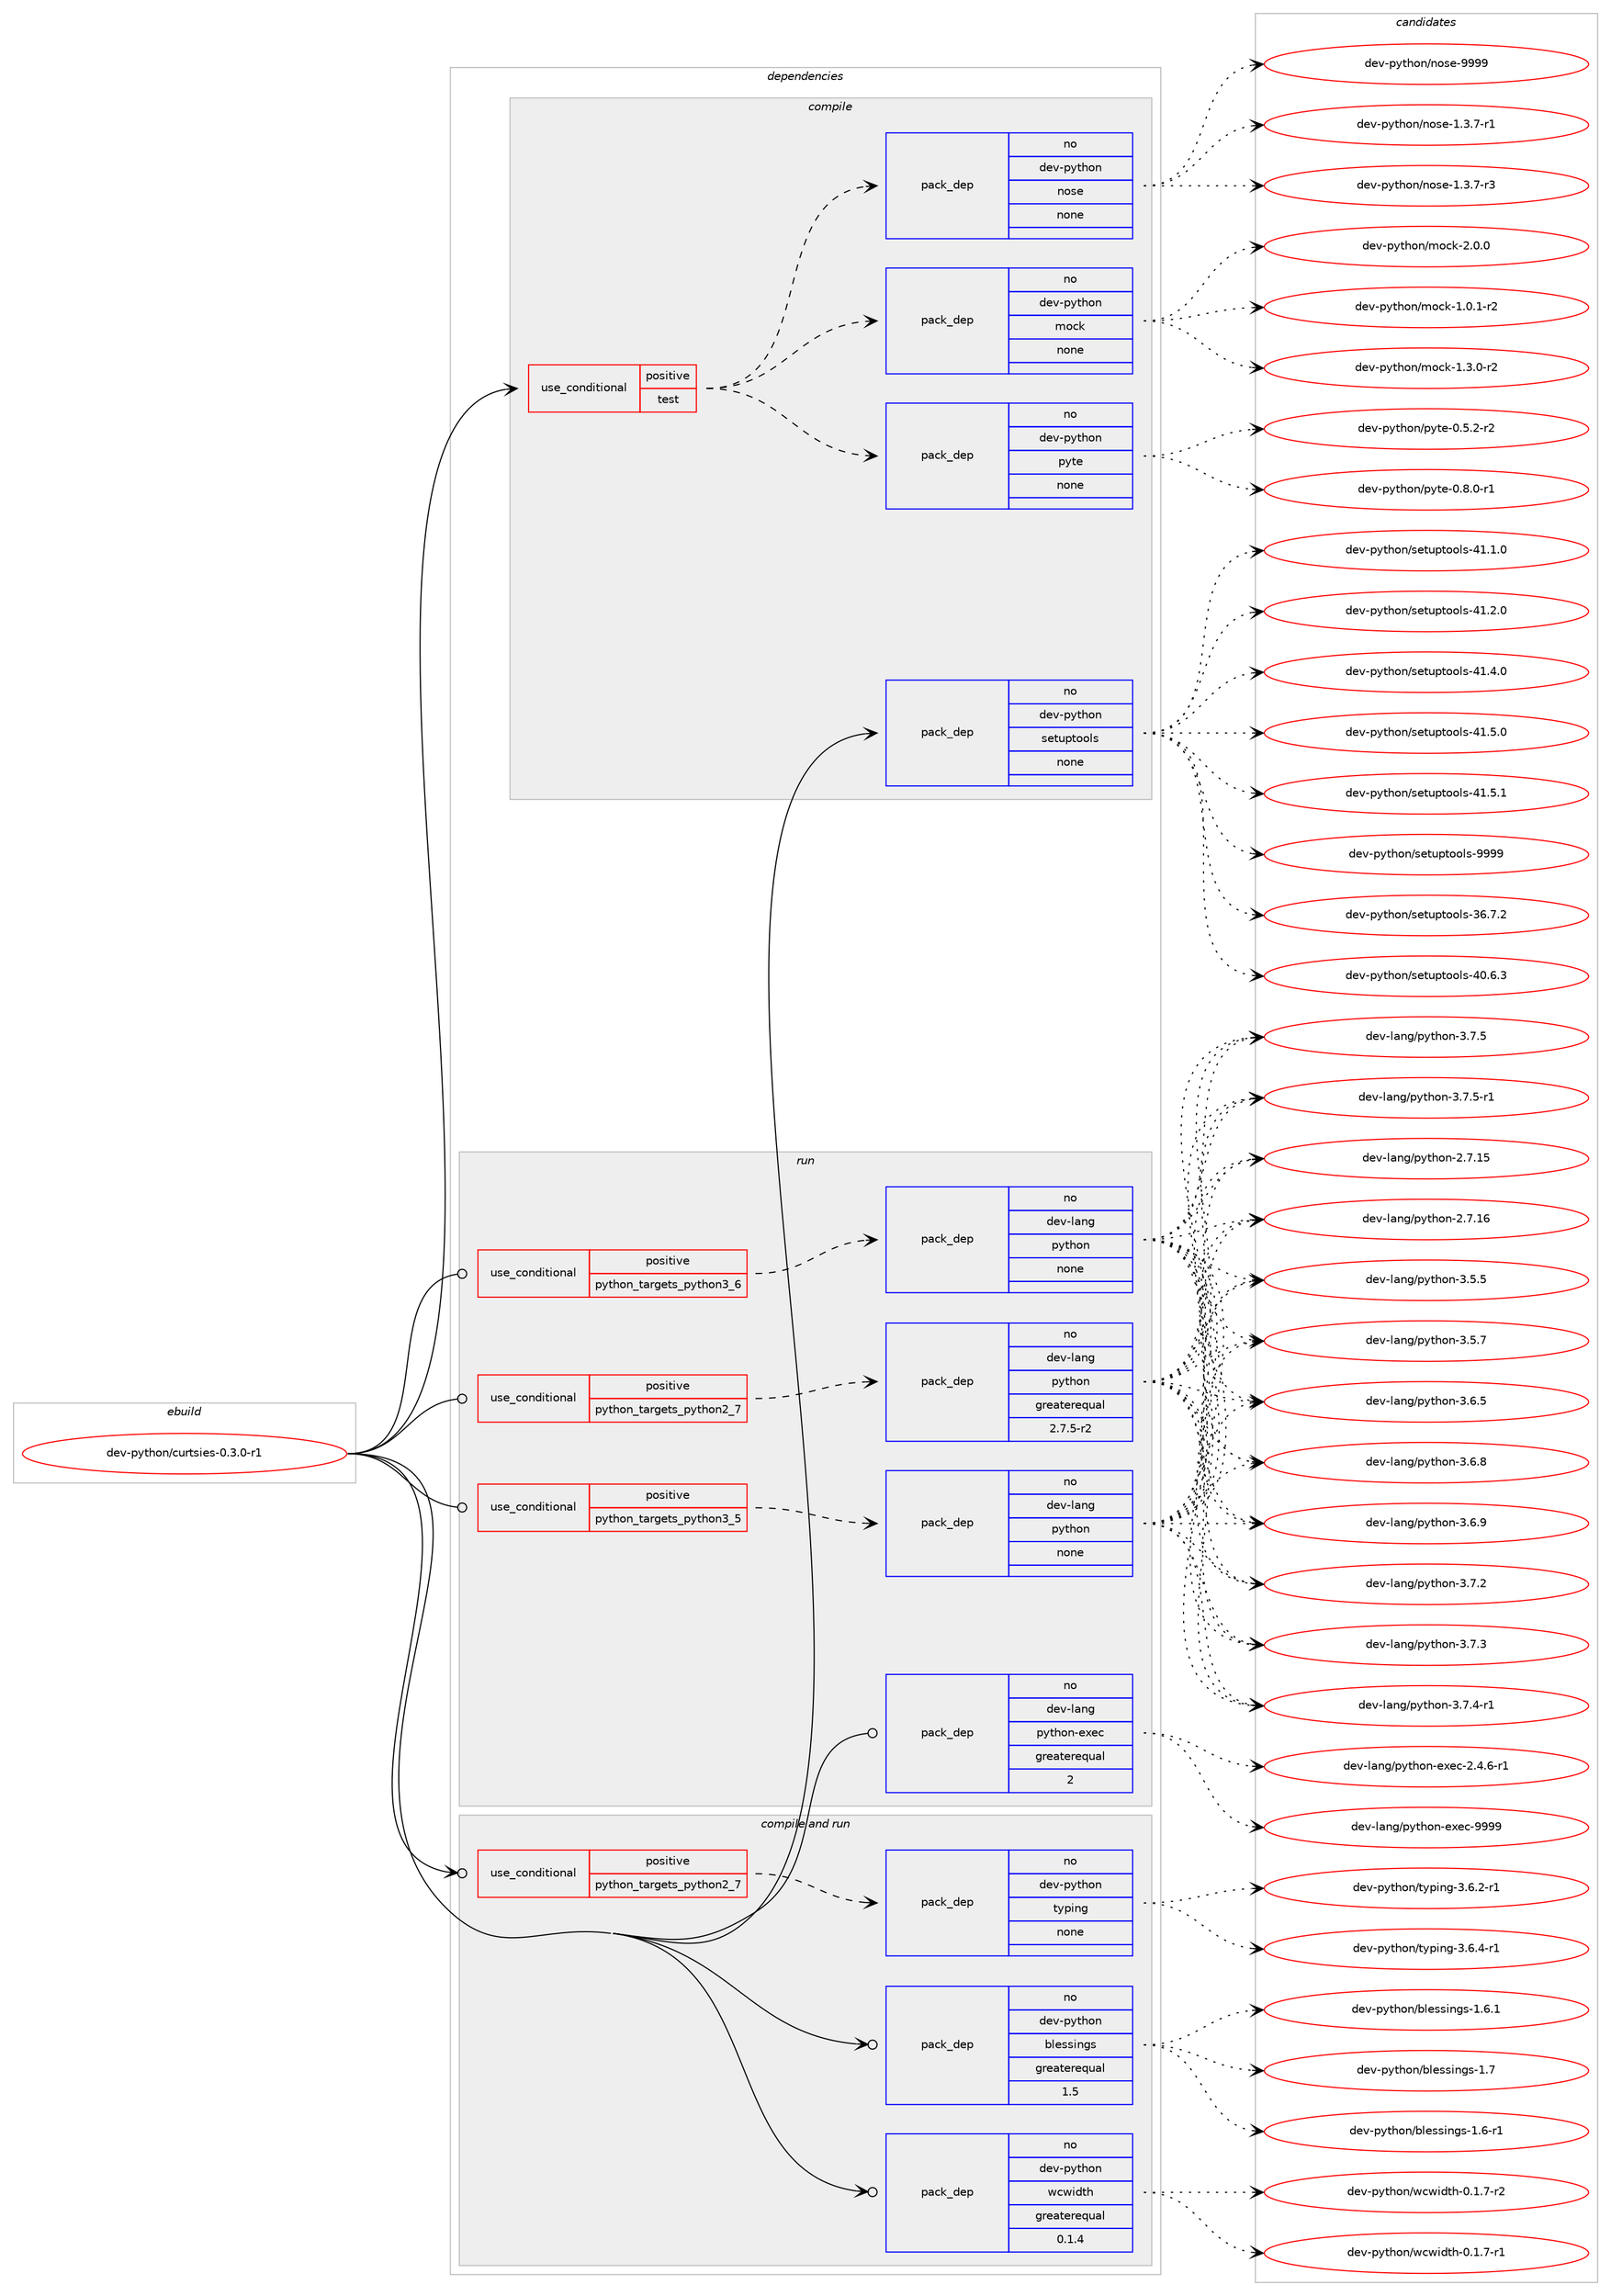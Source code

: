 digraph prolog {

# *************
# Graph options
# *************

newrank=true;
concentrate=true;
compound=true;
graph [rankdir=LR,fontname=Helvetica,fontsize=10,ranksep=1.5];#, ranksep=2.5, nodesep=0.2];
edge  [arrowhead=vee];
node  [fontname=Helvetica,fontsize=10];

# **********
# The ebuild
# **********

subgraph cluster_leftcol {
color=gray;
rank=same;
label=<<i>ebuild</i>>;
id [label="dev-python/curtsies-0.3.0-r1", color=red, width=4, href="../dev-python/curtsies-0.3.0-r1.svg"];
}

# ****************
# The dependencies
# ****************

subgraph cluster_midcol {
color=gray;
label=<<i>dependencies</i>>;
subgraph cluster_compile {
fillcolor="#eeeeee";
style=filled;
label=<<i>compile</i>>;
subgraph cond138161 {
dependency600752 [label=<<TABLE BORDER="0" CELLBORDER="1" CELLSPACING="0" CELLPADDING="4"><TR><TD ROWSPAN="3" CELLPADDING="10">use_conditional</TD></TR><TR><TD>positive</TD></TR><TR><TD>test</TD></TR></TABLE>>, shape=none, color=red];
subgraph pack450798 {
dependency600753 [label=<<TABLE BORDER="0" CELLBORDER="1" CELLSPACING="0" CELLPADDING="4" WIDTH="220"><TR><TD ROWSPAN="6" CELLPADDING="30">pack_dep</TD></TR><TR><TD WIDTH="110">no</TD></TR><TR><TD>dev-python</TD></TR><TR><TD>mock</TD></TR><TR><TD>none</TD></TR><TR><TD></TD></TR></TABLE>>, shape=none, color=blue];
}
dependency600752:e -> dependency600753:w [weight=20,style="dashed",arrowhead="vee"];
subgraph pack450799 {
dependency600754 [label=<<TABLE BORDER="0" CELLBORDER="1" CELLSPACING="0" CELLPADDING="4" WIDTH="220"><TR><TD ROWSPAN="6" CELLPADDING="30">pack_dep</TD></TR><TR><TD WIDTH="110">no</TD></TR><TR><TD>dev-python</TD></TR><TR><TD>nose</TD></TR><TR><TD>none</TD></TR><TR><TD></TD></TR></TABLE>>, shape=none, color=blue];
}
dependency600752:e -> dependency600754:w [weight=20,style="dashed",arrowhead="vee"];
subgraph pack450800 {
dependency600755 [label=<<TABLE BORDER="0" CELLBORDER="1" CELLSPACING="0" CELLPADDING="4" WIDTH="220"><TR><TD ROWSPAN="6" CELLPADDING="30">pack_dep</TD></TR><TR><TD WIDTH="110">no</TD></TR><TR><TD>dev-python</TD></TR><TR><TD>pyte</TD></TR><TR><TD>none</TD></TR><TR><TD></TD></TR></TABLE>>, shape=none, color=blue];
}
dependency600752:e -> dependency600755:w [weight=20,style="dashed",arrowhead="vee"];
}
id:e -> dependency600752:w [weight=20,style="solid",arrowhead="vee"];
subgraph pack450801 {
dependency600756 [label=<<TABLE BORDER="0" CELLBORDER="1" CELLSPACING="0" CELLPADDING="4" WIDTH="220"><TR><TD ROWSPAN="6" CELLPADDING="30">pack_dep</TD></TR><TR><TD WIDTH="110">no</TD></TR><TR><TD>dev-python</TD></TR><TR><TD>setuptools</TD></TR><TR><TD>none</TD></TR><TR><TD></TD></TR></TABLE>>, shape=none, color=blue];
}
id:e -> dependency600756:w [weight=20,style="solid",arrowhead="vee"];
}
subgraph cluster_compileandrun {
fillcolor="#eeeeee";
style=filled;
label=<<i>compile and run</i>>;
subgraph cond138162 {
dependency600757 [label=<<TABLE BORDER="0" CELLBORDER="1" CELLSPACING="0" CELLPADDING="4"><TR><TD ROWSPAN="3" CELLPADDING="10">use_conditional</TD></TR><TR><TD>positive</TD></TR><TR><TD>python_targets_python2_7</TD></TR></TABLE>>, shape=none, color=red];
subgraph pack450802 {
dependency600758 [label=<<TABLE BORDER="0" CELLBORDER="1" CELLSPACING="0" CELLPADDING="4" WIDTH="220"><TR><TD ROWSPAN="6" CELLPADDING="30">pack_dep</TD></TR><TR><TD WIDTH="110">no</TD></TR><TR><TD>dev-python</TD></TR><TR><TD>typing</TD></TR><TR><TD>none</TD></TR><TR><TD></TD></TR></TABLE>>, shape=none, color=blue];
}
dependency600757:e -> dependency600758:w [weight=20,style="dashed",arrowhead="vee"];
}
id:e -> dependency600757:w [weight=20,style="solid",arrowhead="odotvee"];
subgraph pack450803 {
dependency600759 [label=<<TABLE BORDER="0" CELLBORDER="1" CELLSPACING="0" CELLPADDING="4" WIDTH="220"><TR><TD ROWSPAN="6" CELLPADDING="30">pack_dep</TD></TR><TR><TD WIDTH="110">no</TD></TR><TR><TD>dev-python</TD></TR><TR><TD>blessings</TD></TR><TR><TD>greaterequal</TD></TR><TR><TD>1.5</TD></TR></TABLE>>, shape=none, color=blue];
}
id:e -> dependency600759:w [weight=20,style="solid",arrowhead="odotvee"];
subgraph pack450804 {
dependency600760 [label=<<TABLE BORDER="0" CELLBORDER="1" CELLSPACING="0" CELLPADDING="4" WIDTH="220"><TR><TD ROWSPAN="6" CELLPADDING="30">pack_dep</TD></TR><TR><TD WIDTH="110">no</TD></TR><TR><TD>dev-python</TD></TR><TR><TD>wcwidth</TD></TR><TR><TD>greaterequal</TD></TR><TR><TD>0.1.4</TD></TR></TABLE>>, shape=none, color=blue];
}
id:e -> dependency600760:w [weight=20,style="solid",arrowhead="odotvee"];
}
subgraph cluster_run {
fillcolor="#eeeeee";
style=filled;
label=<<i>run</i>>;
subgraph cond138163 {
dependency600761 [label=<<TABLE BORDER="0" CELLBORDER="1" CELLSPACING="0" CELLPADDING="4"><TR><TD ROWSPAN="3" CELLPADDING="10">use_conditional</TD></TR><TR><TD>positive</TD></TR><TR><TD>python_targets_python2_7</TD></TR></TABLE>>, shape=none, color=red];
subgraph pack450805 {
dependency600762 [label=<<TABLE BORDER="0" CELLBORDER="1" CELLSPACING="0" CELLPADDING="4" WIDTH="220"><TR><TD ROWSPAN="6" CELLPADDING="30">pack_dep</TD></TR><TR><TD WIDTH="110">no</TD></TR><TR><TD>dev-lang</TD></TR><TR><TD>python</TD></TR><TR><TD>greaterequal</TD></TR><TR><TD>2.7.5-r2</TD></TR></TABLE>>, shape=none, color=blue];
}
dependency600761:e -> dependency600762:w [weight=20,style="dashed",arrowhead="vee"];
}
id:e -> dependency600761:w [weight=20,style="solid",arrowhead="odot"];
subgraph cond138164 {
dependency600763 [label=<<TABLE BORDER="0" CELLBORDER="1" CELLSPACING="0" CELLPADDING="4"><TR><TD ROWSPAN="3" CELLPADDING="10">use_conditional</TD></TR><TR><TD>positive</TD></TR><TR><TD>python_targets_python3_5</TD></TR></TABLE>>, shape=none, color=red];
subgraph pack450806 {
dependency600764 [label=<<TABLE BORDER="0" CELLBORDER="1" CELLSPACING="0" CELLPADDING="4" WIDTH="220"><TR><TD ROWSPAN="6" CELLPADDING="30">pack_dep</TD></TR><TR><TD WIDTH="110">no</TD></TR><TR><TD>dev-lang</TD></TR><TR><TD>python</TD></TR><TR><TD>none</TD></TR><TR><TD></TD></TR></TABLE>>, shape=none, color=blue];
}
dependency600763:e -> dependency600764:w [weight=20,style="dashed",arrowhead="vee"];
}
id:e -> dependency600763:w [weight=20,style="solid",arrowhead="odot"];
subgraph cond138165 {
dependency600765 [label=<<TABLE BORDER="0" CELLBORDER="1" CELLSPACING="0" CELLPADDING="4"><TR><TD ROWSPAN="3" CELLPADDING="10">use_conditional</TD></TR><TR><TD>positive</TD></TR><TR><TD>python_targets_python3_6</TD></TR></TABLE>>, shape=none, color=red];
subgraph pack450807 {
dependency600766 [label=<<TABLE BORDER="0" CELLBORDER="1" CELLSPACING="0" CELLPADDING="4" WIDTH="220"><TR><TD ROWSPAN="6" CELLPADDING="30">pack_dep</TD></TR><TR><TD WIDTH="110">no</TD></TR><TR><TD>dev-lang</TD></TR><TR><TD>python</TD></TR><TR><TD>none</TD></TR><TR><TD></TD></TR></TABLE>>, shape=none, color=blue];
}
dependency600765:e -> dependency600766:w [weight=20,style="dashed",arrowhead="vee"];
}
id:e -> dependency600765:w [weight=20,style="solid",arrowhead="odot"];
subgraph pack450808 {
dependency600767 [label=<<TABLE BORDER="0" CELLBORDER="1" CELLSPACING="0" CELLPADDING="4" WIDTH="220"><TR><TD ROWSPAN="6" CELLPADDING="30">pack_dep</TD></TR><TR><TD WIDTH="110">no</TD></TR><TR><TD>dev-lang</TD></TR><TR><TD>python-exec</TD></TR><TR><TD>greaterequal</TD></TR><TR><TD>2</TD></TR></TABLE>>, shape=none, color=blue];
}
id:e -> dependency600767:w [weight=20,style="solid",arrowhead="odot"];
}
}

# **************
# The candidates
# **************

subgraph cluster_choices {
rank=same;
color=gray;
label=<<i>candidates</i>>;

subgraph choice450798 {
color=black;
nodesep=1;
choice1001011184511212111610411111047109111991074549464846494511450 [label="dev-python/mock-1.0.1-r2", color=red, width=4,href="../dev-python/mock-1.0.1-r2.svg"];
choice1001011184511212111610411111047109111991074549465146484511450 [label="dev-python/mock-1.3.0-r2", color=red, width=4,href="../dev-python/mock-1.3.0-r2.svg"];
choice100101118451121211161041111104710911199107455046484648 [label="dev-python/mock-2.0.0", color=red, width=4,href="../dev-python/mock-2.0.0.svg"];
dependency600753:e -> choice1001011184511212111610411111047109111991074549464846494511450:w [style=dotted,weight="100"];
dependency600753:e -> choice1001011184511212111610411111047109111991074549465146484511450:w [style=dotted,weight="100"];
dependency600753:e -> choice100101118451121211161041111104710911199107455046484648:w [style=dotted,weight="100"];
}
subgraph choice450799 {
color=black;
nodesep=1;
choice10010111845112121116104111110471101111151014549465146554511449 [label="dev-python/nose-1.3.7-r1", color=red, width=4,href="../dev-python/nose-1.3.7-r1.svg"];
choice10010111845112121116104111110471101111151014549465146554511451 [label="dev-python/nose-1.3.7-r3", color=red, width=4,href="../dev-python/nose-1.3.7-r3.svg"];
choice10010111845112121116104111110471101111151014557575757 [label="dev-python/nose-9999", color=red, width=4,href="../dev-python/nose-9999.svg"];
dependency600754:e -> choice10010111845112121116104111110471101111151014549465146554511449:w [style=dotted,weight="100"];
dependency600754:e -> choice10010111845112121116104111110471101111151014549465146554511451:w [style=dotted,weight="100"];
dependency600754:e -> choice10010111845112121116104111110471101111151014557575757:w [style=dotted,weight="100"];
}
subgraph choice450800 {
color=black;
nodesep=1;
choice10010111845112121116104111110471121211161014548465346504511450 [label="dev-python/pyte-0.5.2-r2", color=red, width=4,href="../dev-python/pyte-0.5.2-r2.svg"];
choice10010111845112121116104111110471121211161014548465646484511449 [label="dev-python/pyte-0.8.0-r1", color=red, width=4,href="../dev-python/pyte-0.8.0-r1.svg"];
dependency600755:e -> choice10010111845112121116104111110471121211161014548465346504511450:w [style=dotted,weight="100"];
dependency600755:e -> choice10010111845112121116104111110471121211161014548465646484511449:w [style=dotted,weight="100"];
}
subgraph choice450801 {
color=black;
nodesep=1;
choice100101118451121211161041111104711510111611711211611111110811545515446554650 [label="dev-python/setuptools-36.7.2", color=red, width=4,href="../dev-python/setuptools-36.7.2.svg"];
choice100101118451121211161041111104711510111611711211611111110811545524846544651 [label="dev-python/setuptools-40.6.3", color=red, width=4,href="../dev-python/setuptools-40.6.3.svg"];
choice100101118451121211161041111104711510111611711211611111110811545524946494648 [label="dev-python/setuptools-41.1.0", color=red, width=4,href="../dev-python/setuptools-41.1.0.svg"];
choice100101118451121211161041111104711510111611711211611111110811545524946504648 [label="dev-python/setuptools-41.2.0", color=red, width=4,href="../dev-python/setuptools-41.2.0.svg"];
choice100101118451121211161041111104711510111611711211611111110811545524946524648 [label="dev-python/setuptools-41.4.0", color=red, width=4,href="../dev-python/setuptools-41.4.0.svg"];
choice100101118451121211161041111104711510111611711211611111110811545524946534648 [label="dev-python/setuptools-41.5.0", color=red, width=4,href="../dev-python/setuptools-41.5.0.svg"];
choice100101118451121211161041111104711510111611711211611111110811545524946534649 [label="dev-python/setuptools-41.5.1", color=red, width=4,href="../dev-python/setuptools-41.5.1.svg"];
choice10010111845112121116104111110471151011161171121161111111081154557575757 [label="dev-python/setuptools-9999", color=red, width=4,href="../dev-python/setuptools-9999.svg"];
dependency600756:e -> choice100101118451121211161041111104711510111611711211611111110811545515446554650:w [style=dotted,weight="100"];
dependency600756:e -> choice100101118451121211161041111104711510111611711211611111110811545524846544651:w [style=dotted,weight="100"];
dependency600756:e -> choice100101118451121211161041111104711510111611711211611111110811545524946494648:w [style=dotted,weight="100"];
dependency600756:e -> choice100101118451121211161041111104711510111611711211611111110811545524946504648:w [style=dotted,weight="100"];
dependency600756:e -> choice100101118451121211161041111104711510111611711211611111110811545524946524648:w [style=dotted,weight="100"];
dependency600756:e -> choice100101118451121211161041111104711510111611711211611111110811545524946534648:w [style=dotted,weight="100"];
dependency600756:e -> choice100101118451121211161041111104711510111611711211611111110811545524946534649:w [style=dotted,weight="100"];
dependency600756:e -> choice10010111845112121116104111110471151011161171121161111111081154557575757:w [style=dotted,weight="100"];
}
subgraph choice450802 {
color=black;
nodesep=1;
choice10010111845112121116104111110471161211121051101034551465446504511449 [label="dev-python/typing-3.6.2-r1", color=red, width=4,href="../dev-python/typing-3.6.2-r1.svg"];
choice10010111845112121116104111110471161211121051101034551465446524511449 [label="dev-python/typing-3.6.4-r1", color=red, width=4,href="../dev-python/typing-3.6.4-r1.svg"];
dependency600758:e -> choice10010111845112121116104111110471161211121051101034551465446504511449:w [style=dotted,weight="100"];
dependency600758:e -> choice10010111845112121116104111110471161211121051101034551465446524511449:w [style=dotted,weight="100"];
}
subgraph choice450803 {
color=black;
nodesep=1;
choice100101118451121211161041111104798108101115115105110103115454946544511449 [label="dev-python/blessings-1.6-r1", color=red, width=4,href="../dev-python/blessings-1.6-r1.svg"];
choice100101118451121211161041111104798108101115115105110103115454946544649 [label="dev-python/blessings-1.6.1", color=red, width=4,href="../dev-python/blessings-1.6.1.svg"];
choice10010111845112121116104111110479810810111511510511010311545494655 [label="dev-python/blessings-1.7", color=red, width=4,href="../dev-python/blessings-1.7.svg"];
dependency600759:e -> choice100101118451121211161041111104798108101115115105110103115454946544511449:w [style=dotted,weight="100"];
dependency600759:e -> choice100101118451121211161041111104798108101115115105110103115454946544649:w [style=dotted,weight="100"];
dependency600759:e -> choice10010111845112121116104111110479810810111511510511010311545494655:w [style=dotted,weight="100"];
}
subgraph choice450804 {
color=black;
nodesep=1;
choice1001011184511212111610411111047119991191051001161044548464946554511449 [label="dev-python/wcwidth-0.1.7-r1", color=red, width=4,href="../dev-python/wcwidth-0.1.7-r1.svg"];
choice1001011184511212111610411111047119991191051001161044548464946554511450 [label="dev-python/wcwidth-0.1.7-r2", color=red, width=4,href="../dev-python/wcwidth-0.1.7-r2.svg"];
dependency600760:e -> choice1001011184511212111610411111047119991191051001161044548464946554511449:w [style=dotted,weight="100"];
dependency600760:e -> choice1001011184511212111610411111047119991191051001161044548464946554511450:w [style=dotted,weight="100"];
}
subgraph choice450805 {
color=black;
nodesep=1;
choice10010111845108971101034711212111610411111045504655464953 [label="dev-lang/python-2.7.15", color=red, width=4,href="../dev-lang/python-2.7.15.svg"];
choice10010111845108971101034711212111610411111045504655464954 [label="dev-lang/python-2.7.16", color=red, width=4,href="../dev-lang/python-2.7.16.svg"];
choice100101118451089711010347112121116104111110455146534653 [label="dev-lang/python-3.5.5", color=red, width=4,href="../dev-lang/python-3.5.5.svg"];
choice100101118451089711010347112121116104111110455146534655 [label="dev-lang/python-3.5.7", color=red, width=4,href="../dev-lang/python-3.5.7.svg"];
choice100101118451089711010347112121116104111110455146544653 [label="dev-lang/python-3.6.5", color=red, width=4,href="../dev-lang/python-3.6.5.svg"];
choice100101118451089711010347112121116104111110455146544656 [label="dev-lang/python-3.6.8", color=red, width=4,href="../dev-lang/python-3.6.8.svg"];
choice100101118451089711010347112121116104111110455146544657 [label="dev-lang/python-3.6.9", color=red, width=4,href="../dev-lang/python-3.6.9.svg"];
choice100101118451089711010347112121116104111110455146554650 [label="dev-lang/python-3.7.2", color=red, width=4,href="../dev-lang/python-3.7.2.svg"];
choice100101118451089711010347112121116104111110455146554651 [label="dev-lang/python-3.7.3", color=red, width=4,href="../dev-lang/python-3.7.3.svg"];
choice1001011184510897110103471121211161041111104551465546524511449 [label="dev-lang/python-3.7.4-r1", color=red, width=4,href="../dev-lang/python-3.7.4-r1.svg"];
choice100101118451089711010347112121116104111110455146554653 [label="dev-lang/python-3.7.5", color=red, width=4,href="../dev-lang/python-3.7.5.svg"];
choice1001011184510897110103471121211161041111104551465546534511449 [label="dev-lang/python-3.7.5-r1", color=red, width=4,href="../dev-lang/python-3.7.5-r1.svg"];
dependency600762:e -> choice10010111845108971101034711212111610411111045504655464953:w [style=dotted,weight="100"];
dependency600762:e -> choice10010111845108971101034711212111610411111045504655464954:w [style=dotted,weight="100"];
dependency600762:e -> choice100101118451089711010347112121116104111110455146534653:w [style=dotted,weight="100"];
dependency600762:e -> choice100101118451089711010347112121116104111110455146534655:w [style=dotted,weight="100"];
dependency600762:e -> choice100101118451089711010347112121116104111110455146544653:w [style=dotted,weight="100"];
dependency600762:e -> choice100101118451089711010347112121116104111110455146544656:w [style=dotted,weight="100"];
dependency600762:e -> choice100101118451089711010347112121116104111110455146544657:w [style=dotted,weight="100"];
dependency600762:e -> choice100101118451089711010347112121116104111110455146554650:w [style=dotted,weight="100"];
dependency600762:e -> choice100101118451089711010347112121116104111110455146554651:w [style=dotted,weight="100"];
dependency600762:e -> choice1001011184510897110103471121211161041111104551465546524511449:w [style=dotted,weight="100"];
dependency600762:e -> choice100101118451089711010347112121116104111110455146554653:w [style=dotted,weight="100"];
dependency600762:e -> choice1001011184510897110103471121211161041111104551465546534511449:w [style=dotted,weight="100"];
}
subgraph choice450806 {
color=black;
nodesep=1;
choice10010111845108971101034711212111610411111045504655464953 [label="dev-lang/python-2.7.15", color=red, width=4,href="../dev-lang/python-2.7.15.svg"];
choice10010111845108971101034711212111610411111045504655464954 [label="dev-lang/python-2.7.16", color=red, width=4,href="../dev-lang/python-2.7.16.svg"];
choice100101118451089711010347112121116104111110455146534653 [label="dev-lang/python-3.5.5", color=red, width=4,href="../dev-lang/python-3.5.5.svg"];
choice100101118451089711010347112121116104111110455146534655 [label="dev-lang/python-3.5.7", color=red, width=4,href="../dev-lang/python-3.5.7.svg"];
choice100101118451089711010347112121116104111110455146544653 [label="dev-lang/python-3.6.5", color=red, width=4,href="../dev-lang/python-3.6.5.svg"];
choice100101118451089711010347112121116104111110455146544656 [label="dev-lang/python-3.6.8", color=red, width=4,href="../dev-lang/python-3.6.8.svg"];
choice100101118451089711010347112121116104111110455146544657 [label="dev-lang/python-3.6.9", color=red, width=4,href="../dev-lang/python-3.6.9.svg"];
choice100101118451089711010347112121116104111110455146554650 [label="dev-lang/python-3.7.2", color=red, width=4,href="../dev-lang/python-3.7.2.svg"];
choice100101118451089711010347112121116104111110455146554651 [label="dev-lang/python-3.7.3", color=red, width=4,href="../dev-lang/python-3.7.3.svg"];
choice1001011184510897110103471121211161041111104551465546524511449 [label="dev-lang/python-3.7.4-r1", color=red, width=4,href="../dev-lang/python-3.7.4-r1.svg"];
choice100101118451089711010347112121116104111110455146554653 [label="dev-lang/python-3.7.5", color=red, width=4,href="../dev-lang/python-3.7.5.svg"];
choice1001011184510897110103471121211161041111104551465546534511449 [label="dev-lang/python-3.7.5-r1", color=red, width=4,href="../dev-lang/python-3.7.5-r1.svg"];
dependency600764:e -> choice10010111845108971101034711212111610411111045504655464953:w [style=dotted,weight="100"];
dependency600764:e -> choice10010111845108971101034711212111610411111045504655464954:w [style=dotted,weight="100"];
dependency600764:e -> choice100101118451089711010347112121116104111110455146534653:w [style=dotted,weight="100"];
dependency600764:e -> choice100101118451089711010347112121116104111110455146534655:w [style=dotted,weight="100"];
dependency600764:e -> choice100101118451089711010347112121116104111110455146544653:w [style=dotted,weight="100"];
dependency600764:e -> choice100101118451089711010347112121116104111110455146544656:w [style=dotted,weight="100"];
dependency600764:e -> choice100101118451089711010347112121116104111110455146544657:w [style=dotted,weight="100"];
dependency600764:e -> choice100101118451089711010347112121116104111110455146554650:w [style=dotted,weight="100"];
dependency600764:e -> choice100101118451089711010347112121116104111110455146554651:w [style=dotted,weight="100"];
dependency600764:e -> choice1001011184510897110103471121211161041111104551465546524511449:w [style=dotted,weight="100"];
dependency600764:e -> choice100101118451089711010347112121116104111110455146554653:w [style=dotted,weight="100"];
dependency600764:e -> choice1001011184510897110103471121211161041111104551465546534511449:w [style=dotted,weight="100"];
}
subgraph choice450807 {
color=black;
nodesep=1;
choice10010111845108971101034711212111610411111045504655464953 [label="dev-lang/python-2.7.15", color=red, width=4,href="../dev-lang/python-2.7.15.svg"];
choice10010111845108971101034711212111610411111045504655464954 [label="dev-lang/python-2.7.16", color=red, width=4,href="../dev-lang/python-2.7.16.svg"];
choice100101118451089711010347112121116104111110455146534653 [label="dev-lang/python-3.5.5", color=red, width=4,href="../dev-lang/python-3.5.5.svg"];
choice100101118451089711010347112121116104111110455146534655 [label="dev-lang/python-3.5.7", color=red, width=4,href="../dev-lang/python-3.5.7.svg"];
choice100101118451089711010347112121116104111110455146544653 [label="dev-lang/python-3.6.5", color=red, width=4,href="../dev-lang/python-3.6.5.svg"];
choice100101118451089711010347112121116104111110455146544656 [label="dev-lang/python-3.6.8", color=red, width=4,href="../dev-lang/python-3.6.8.svg"];
choice100101118451089711010347112121116104111110455146544657 [label="dev-lang/python-3.6.9", color=red, width=4,href="../dev-lang/python-3.6.9.svg"];
choice100101118451089711010347112121116104111110455146554650 [label="dev-lang/python-3.7.2", color=red, width=4,href="../dev-lang/python-3.7.2.svg"];
choice100101118451089711010347112121116104111110455146554651 [label="dev-lang/python-3.7.3", color=red, width=4,href="../dev-lang/python-3.7.3.svg"];
choice1001011184510897110103471121211161041111104551465546524511449 [label="dev-lang/python-3.7.4-r1", color=red, width=4,href="../dev-lang/python-3.7.4-r1.svg"];
choice100101118451089711010347112121116104111110455146554653 [label="dev-lang/python-3.7.5", color=red, width=4,href="../dev-lang/python-3.7.5.svg"];
choice1001011184510897110103471121211161041111104551465546534511449 [label="dev-lang/python-3.7.5-r1", color=red, width=4,href="../dev-lang/python-3.7.5-r1.svg"];
dependency600766:e -> choice10010111845108971101034711212111610411111045504655464953:w [style=dotted,weight="100"];
dependency600766:e -> choice10010111845108971101034711212111610411111045504655464954:w [style=dotted,weight="100"];
dependency600766:e -> choice100101118451089711010347112121116104111110455146534653:w [style=dotted,weight="100"];
dependency600766:e -> choice100101118451089711010347112121116104111110455146534655:w [style=dotted,weight="100"];
dependency600766:e -> choice100101118451089711010347112121116104111110455146544653:w [style=dotted,weight="100"];
dependency600766:e -> choice100101118451089711010347112121116104111110455146544656:w [style=dotted,weight="100"];
dependency600766:e -> choice100101118451089711010347112121116104111110455146544657:w [style=dotted,weight="100"];
dependency600766:e -> choice100101118451089711010347112121116104111110455146554650:w [style=dotted,weight="100"];
dependency600766:e -> choice100101118451089711010347112121116104111110455146554651:w [style=dotted,weight="100"];
dependency600766:e -> choice1001011184510897110103471121211161041111104551465546524511449:w [style=dotted,weight="100"];
dependency600766:e -> choice100101118451089711010347112121116104111110455146554653:w [style=dotted,weight="100"];
dependency600766:e -> choice1001011184510897110103471121211161041111104551465546534511449:w [style=dotted,weight="100"];
}
subgraph choice450808 {
color=black;
nodesep=1;
choice10010111845108971101034711212111610411111045101120101994550465246544511449 [label="dev-lang/python-exec-2.4.6-r1", color=red, width=4,href="../dev-lang/python-exec-2.4.6-r1.svg"];
choice10010111845108971101034711212111610411111045101120101994557575757 [label="dev-lang/python-exec-9999", color=red, width=4,href="../dev-lang/python-exec-9999.svg"];
dependency600767:e -> choice10010111845108971101034711212111610411111045101120101994550465246544511449:w [style=dotted,weight="100"];
dependency600767:e -> choice10010111845108971101034711212111610411111045101120101994557575757:w [style=dotted,weight="100"];
}
}

}
